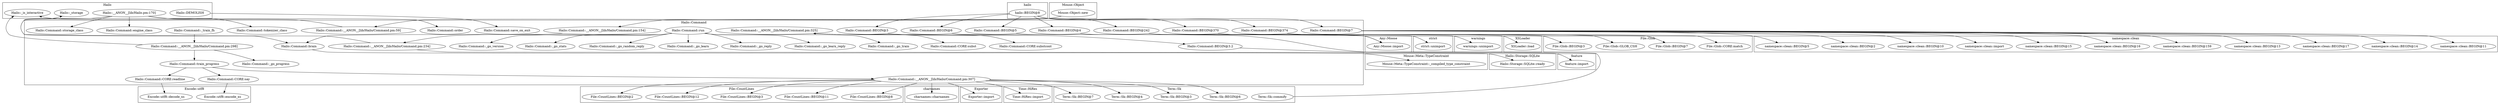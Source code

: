 digraph {
graph [overlap=false]
subgraph cluster_File_CountLines {
	label="File::CountLines";
	"File::CountLines::BEGIN@8";
	"File::CountLines::BEGIN@11";
	"File::CountLines::BEGIN@3";
	"File::CountLines::BEGIN@12";
	"File::CountLines::BEGIN@2";
}
subgraph cluster_warnings {
	label="warnings";
	"warnings::unimport";
}
subgraph cluster_charnames {
	label="charnames";
	"charnames::charnames";
}
subgraph cluster_strict {
	label="strict";
	"strict::unimport";
}
subgraph cluster_XSLoader {
	label="XSLoader";
	"XSLoader::load";
}
subgraph cluster_File_Glob {
	label="File::Glob";
	"File::Glob::GLOB_CSH";
	"File::Glob::BEGIN@3";
	"File::Glob::CORE:match";
	"File::Glob::BEGIN@7";
}
subgraph cluster_Exporter {
	label="Exporter";
	"Exporter::import";
}
subgraph cluster_Term_Sk {
	label="Term::Sk";
	"Term::Sk::BEGIN@4";
	"Term::Sk::BEGIN@7";
	"Term::Sk::BEGIN@6";
	"Term::Sk::commify";
	"Term::Sk::BEGIN@3";
}
subgraph cluster_Hailo_Storage_SQLite {
	label="Hailo::Storage::SQLite";
	"Hailo::Storage::SQLite::ready";
}
subgraph cluster_feature {
	label="feature";
	"feature::import";
}
subgraph cluster_Mouse_Meta_TypeConstraint {
	label="Mouse::Meta::TypeConstraint";
	"Mouse::Meta::TypeConstraint::_compiled_type_constraint";
}
subgraph cluster_Any_Moose {
	label="Any::Moose";
	"Any::Moose::import";
}
subgraph cluster_Hailo {
	label="Hailo";
	"Hailo::__ANON__[lib/Hailo.pm:170]";
	"Hailo::_is_interactive";
	"Hailo::DEMOLISH";
	"Hailo::_storage";
}
subgraph cluster_Encode_utf8 {
	label="Encode::utf8";
	"Encode::utf8::encode_xs";
	"Encode::utf8::decode_xs";
}
subgraph cluster_hailo {
	label="hailo";
	"hailo::BEGIN@8";
}
subgraph cluster_Mouse_Object {
	label="Mouse::Object";
	"Mouse::Object::new";
}
subgraph cluster_Time_HiRes {
	label="Time::HiRes";
	"Time::HiRes::import";
}
subgraph cluster_namespace_clean {
	label="namespace::clean";
	"namespace::clean::BEGIN@11";
	"namespace::clean::BEGIN@14";
	"namespace::clean::BEGIN@17";
	"namespace::clean::BEGIN@13";
	"namespace::clean::BEGIN@159";
	"namespace::clean::BEGIN@16";
	"namespace::clean::BEGIN@15";
	"namespace::clean::import";
	"namespace::clean::BEGIN@10";
	"namespace::clean::BEGIN@2";
	"namespace::clean::BEGIN@5";
}
subgraph cluster_Hailo_Command {
	label="Hailo::Command";
	"Hailo::Command::__ANON__[lib/Hailo/Command.pm:59]";
	"Hailo::Command::BEGIN@5";
	"Hailo::Command::_go_random_reply";
	"Hailo::Command::tokenizer_class";
	"Hailo::Command::train_progress";
	"Hailo::Command::BEGIN@242";
	"Hailo::Command::_go_progress";
	"Hailo::Command::BEGIN@370";
	"Hailo::Command::BEGIN@374";
	"Hailo::Command::brain";
	"Hailo::Command::save_on_exit";
	"Hailo::Command::BEGIN@7";
	"Hailo::Command::order";
	"Hailo::Command::__ANON__[lib/Hailo/Command.pm:325]";
	"Hailo::Command::__ANON__[lib/Hailo/Command.pm:234]";
	"Hailo::Command::engine_class";
	"Hailo::Command::_go_learn";
	"Hailo::Command::__ANON__[lib/Hailo/Command.pm:154]";
	"Hailo::Command::CORE:subst";
	"Hailo::Command::BEGIN@3";
	"Hailo::Command::__ANON__[lib/Hailo/Command.pm:298]";
	"Hailo::Command::run";
	"Hailo::Command::storage_class";
	"Hailo::Command::_train_fh";
	"Hailo::Command::_go_reply";
	"Hailo::Command::CORE:say";
	"Hailo::Command::_go_learn_reply";
	"Hailo::Command::_go_train";
	"Hailo::Command::BEGIN@4";
	"Hailo::Command::CORE:readline";
	"Hailo::Command::BEGIN@6";
	"Hailo::Command::_go_version";
	"Hailo::Command::_go_stats";
	"Hailo::Command::CORE:substcont";
	"Hailo::Command::__ANON__[lib/Hailo/Command.pm:307]";
	"Hailo::Command::BEGIN@3.2";
}
"Mouse::Object::new" -> "Hailo::Command::__ANON__[lib/Hailo/Command.pm:59]";
"Hailo::Command::__ANON__[lib/Hailo/Command.pm:307]" -> "File::CountLines::BEGIN@3";
"hailo::BEGIN@8" -> "Hailo::Command::BEGIN@5";
"Hailo::Command::run" -> "Hailo::Command::_go_random_reply";
"Hailo::Command::CORE:readline" -> "Encode::utf8::decode_xs";
"Hailo::Command::BEGIN@7" -> "namespace::clean::BEGIN@13";
"hailo::BEGIN@8" -> "Hailo::Command::BEGIN@370";
"Hailo::Command::BEGIN@7" -> "namespace::clean::BEGIN@2";
"Hailo::Command::BEGIN@374" -> "File::Glob::GLOB_CSH";
"Hailo::Command::BEGIN@370" -> "warnings::unimport";
"Hailo::Command::__ANON__[lib/Hailo/Command.pm:307]" -> "Exporter::import";
"Hailo::Command::BEGIN@7" -> "namespace::clean::BEGIN@159";
"Mouse::Object::new" -> "Hailo::Command::__ANON__[lib/Hailo/Command.pm:154]";
"Hailo::Command::__ANON__[lib/Hailo/Command.pm:234]" -> "Hailo::_storage";
"Hailo::Command::brain" -> "Mouse::Meta::TypeConstraint::_compiled_type_constraint";
"Hailo::Command::run" -> "Hailo::Command::_go_learn_reply";
"Hailo::Command::BEGIN@7" -> "namespace::clean::BEGIN@16";
"Hailo::Command::run" -> "Hailo::Command::_go_version";
"Hailo::Command::BEGIN@7" -> "namespace::clean::BEGIN@15";
"Hailo::Command::CORE:say" -> "Encode::utf8::encode_xs";
"hailo::BEGIN@8" -> "Hailo::Command::BEGIN@242";
"Hailo::Command::BEGIN@374" -> "File::Glob::BEGIN@7";
"hailo::BEGIN@8" -> "Hailo::Command::BEGIN@7";
"Hailo::Command::run" -> "Hailo::Command::__ANON__[lib/Hailo/Command.pm:234]";
"Hailo::Command::BEGIN@7" -> "namespace::clean::BEGIN@17";
"Hailo::Command::run" -> "Hailo::Command::_go_learn";
"Hailo::Command::__ANON__[lib/Hailo/Command.pm:59]" -> "Hailo::_is_interactive";
"Hailo::Command::__ANON__[lib/Hailo/Command.pm:298]" -> "Hailo::_is_interactive";
"hailo::BEGIN@8" -> "Hailo::Command::BEGIN@3";
"Hailo::Command::__ANON__[lib/Hailo/Command.pm:307]" -> "Term::Sk::BEGIN@7";
"Hailo::Command::__ANON__[lib/Hailo/Command.pm:307]" -> "File::CountLines::BEGIN@2";
"Hailo::Command::run" -> "Hailo::Command::_go_train";
"Hailo::Command::BEGIN@7" -> "namespace::clean::BEGIN@10";
"Hailo::Command::train_progress" -> "Hailo::Command::CORE:readline";
"Hailo::Command::BEGIN@374" -> "File::Glob::BEGIN@3";
"Hailo::Command::BEGIN@374" -> "XSLoader::load";
"Hailo::Command::BEGIN@7" -> "namespace::clean::BEGIN@5";
"Hailo::Command::run" -> "Hailo::Command::_go_stats";
"Hailo::Command::train_progress" -> "Hailo::Command::__ANON__[lib/Hailo/Command.pm:307]";
"Hailo::Command::__ANON__[lib/Hailo/Command.pm:307]" -> "Term::Sk::BEGIN@3";
"Hailo::Command::BEGIN@3" -> "Hailo::Command::BEGIN@3.2";
"Hailo::Command::BEGIN@7" -> "namespace::clean::BEGIN@11";
"Hailo::Command::BEGIN@7" -> "namespace::clean::BEGIN@14";
"Hailo::__ANON__[lib/Hailo.pm:170]" -> "Hailo::Command::tokenizer_class";
"Hailo::Command::__ANON__[lib/Hailo/Command.pm:307]" -> "charnames::charnames";
"Hailo::DEMOLISH" -> "Hailo::Command::save_on_exit";
"Hailo::Command::BEGIN@374" -> "File::Glob::CORE:match";
"Hailo::__ANON__[lib/Hailo.pm:170]" -> "Hailo::Command::order";
"Hailo::Command::__ANON__[lib/Hailo/Command.pm:325]" -> "Hailo::Command::CORE:subst";
"Hailo::Command::_train_fh" -> "Hailo::Command::__ANON__[lib/Hailo/Command.pm:298]";
"Hailo::__ANON__[lib/Hailo.pm:170]" -> "Hailo::Command::storage_class";
"Hailo::Command::BEGIN@5" -> "Any::Moose::import";
"Hailo::Command::BEGIN@4" -> "Any::Moose::import";
"Hailo::Command::BEGIN@6" -> "Any::Moose::import";
"Hailo::Command::BEGIN@242" -> "strict::unimport";
"Hailo::Command::train_progress" -> "Hailo::Command::CORE:say";
"hailo::BEGIN@8" -> "Hailo::Command::BEGIN@4";
"Hailo::Command::__ANON__[lib/Hailo/Command.pm:307]" -> "Time::HiRes::import";
"hailo::BEGIN@8" -> "Hailo::Command::BEGIN@6";
"Hailo::Command::__ANON__[lib/Hailo/Command.pm:325]" -> "Hailo::Command::CORE:substcont";
"Hailo::Command::BEGIN@3.2" -> "feature::import";
"Hailo::Command::__ANON__[lib/Hailo/Command.pm:307]" -> "File::CountLines::BEGIN@12";
"Hailo::Command::__ANON__[lib/Hailo/Command.pm:307]" -> "File::CountLines::BEGIN@11";
"Hailo::Command::__ANON__[lib/Hailo/Command.pm:298]" -> "Hailo::Command::train_progress";
"Hailo::Command::__ANON__[lib/Hailo/Command.pm:298]" -> "Hailo::Command::_go_progress";
"Hailo::Command::__ANON__[lib/Hailo/Command.pm:234]" -> "Hailo::Storage::SQLite::ready";
"Hailo::__ANON__[lib/Hailo.pm:170]" -> "Hailo::Command::brain";
"Hailo::Command::__ANON__[lib/Hailo/Command.pm:154]" -> "Hailo::Command::brain";
"hailo::BEGIN@8" -> "Hailo::Command::BEGIN@374";
"Hailo::Command::__ANON__[lib/Hailo/Command.pm:307]" -> "Term::Sk::BEGIN@4";
"Term::Sk::commify" -> "Hailo::Command::__ANON__[lib/Hailo/Command.pm:325]";
"Hailo::__ANON__[lib/Hailo.pm:170]" -> "Hailo::Command::engine_class";
"Hailo::Command::__ANON__[lib/Hailo/Command.pm:307]" -> "Term::Sk::BEGIN@6";
"Hailo::Command::run" -> "Hailo::Command::_go_reply";
"Hailo::Command::__ANON__[lib/Hailo/Command.pm:307]" -> "File::CountLines::BEGIN@8";
"Hailo::Command::BEGIN@7" -> "namespace::clean::import";
}
